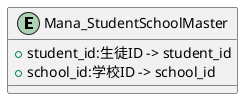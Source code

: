 @startuml

entity "Mana_StudentSchoolMaster" {
    + student_id:生徒ID -> student_id
    + school_id:学校ID -> school_id
}

@enduml
